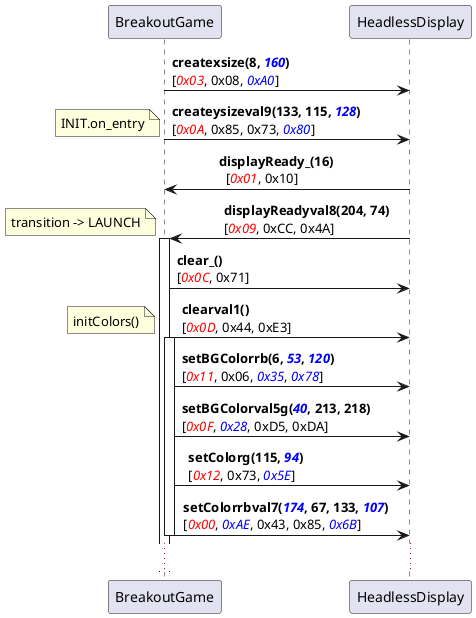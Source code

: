 @startuml
BreakoutGame -> HeadlessDisplay: <b>createxsize(8, <font color="blue"><i>160</i></font>)</b>\n[<font color="red"><i>0x03</i></font>, 0x08, <font color="blue"><i>0xA0</i></font>]
BreakoutGame -> HeadlessDisplay: <b>createysizeval9(133, 115, <font color="blue"><i>128</i></font>)</b>\n[<font color="red"><i>0x0A</i></font>, 0x85, 0x73, <font color="blue"><i>0x80</i></font>]
note left : INIT.on_entry
HeadlessDisplay -> BreakoutGame: <b>           displayReady_(16)</b>\n             [<font color="red"><i>0x01</i></font>, 0x10]
HeadlessDisplay -> BreakoutGame: <b>           displayReadyval8(204, 74)</b>\n           [<font color="red"><i>0x09</i></font>, 0xCC, 0x4A]
activate BreakoutGame
note left : transition -> LAUNCH
BreakoutGame -> HeadlessDisplay: <b>clear_()</b>\n[<font color="red"><i>0x0C</i></font>, 0x71]
BreakoutGame -> HeadlessDisplay: <b>clearval1()</b>\n[<font color="red"><i>0x0D</i></font>, 0x44, 0xE3]
activate BreakoutGame
note left : initColors()
BreakoutGame -> HeadlessDisplay: <b>setBGColorrb(6, <font color="blue"><i>53</i></font>, <font color="blue"><i>120</i></font>)</b>\n[<font color="red"><i>0x11</i></font>, 0x06, <font color="blue"><i>0x35</i></font>, <font color="blue"><i>0x78</i></font>]
BreakoutGame -> HeadlessDisplay: <b>setBGColorval5g(<font color="blue"><i>40</i></font>, 213, 218)</b>\n[<font color="red"><i>0x0F</i></font>, <font color="blue"><i>0x28</i></font>, 0xD5, 0xDA]
BreakoutGame -> HeadlessDisplay: <b>  setColorg(115, <font color="blue"><i>94</i></font>)</b>\n  [<font color="red"><i>0x12</i></font>, 0x73, <font color="blue"><i>0x5E</i></font>]
BreakoutGame -> HeadlessDisplay: <b>  setColorrbval7(<font color="blue"><i>174</i></font>, 67, 133, <font color="blue"><i>107</i></font>)</b>\n  [<font color="red"><i>0x00</i></font>, <font color="blue"><i>0xAE</i></font>, 0x43, 0x85, <font color="blue"><i>0x6B</i></font>]
deactivate BreakoutGame
...
@enduml